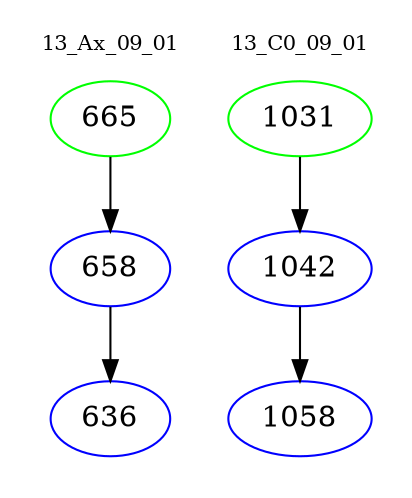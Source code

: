 digraph{
subgraph cluster_0 {
color = white
label = "13_Ax_09_01";
fontsize=10;
T0_665 [label="665", color="green"]
T0_665 -> T0_658 [color="black"]
T0_658 [label="658", color="blue"]
T0_658 -> T0_636 [color="black"]
T0_636 [label="636", color="blue"]
}
subgraph cluster_1 {
color = white
label = "13_C0_09_01";
fontsize=10;
T1_1031 [label="1031", color="green"]
T1_1031 -> T1_1042 [color="black"]
T1_1042 [label="1042", color="blue"]
T1_1042 -> T1_1058 [color="black"]
T1_1058 [label="1058", color="blue"]
}
}
